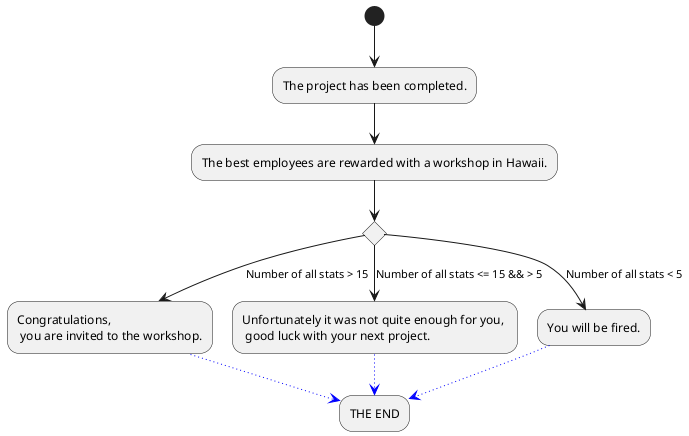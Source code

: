 @startuml
(*) --> "The project has been completed."
--> "The best employees are rewarded with a workshop in Hawaii."
if "" then
--> [Number of all stats > 15] "Congratulations, \n you are invited to the workshop." as a
else 
--> [Number of all stats <= 15 && > 5] "Unfortunately it was not quite enough for you, \n good luck with your next project." as b
else
--> [Number of all stats < 5] "You will be fired."
-[#blue,dotted]-> "THE END" as ende
a -[#blue,dotted]-> ende
b -[#blue,dotted]-> ende
@enduml
